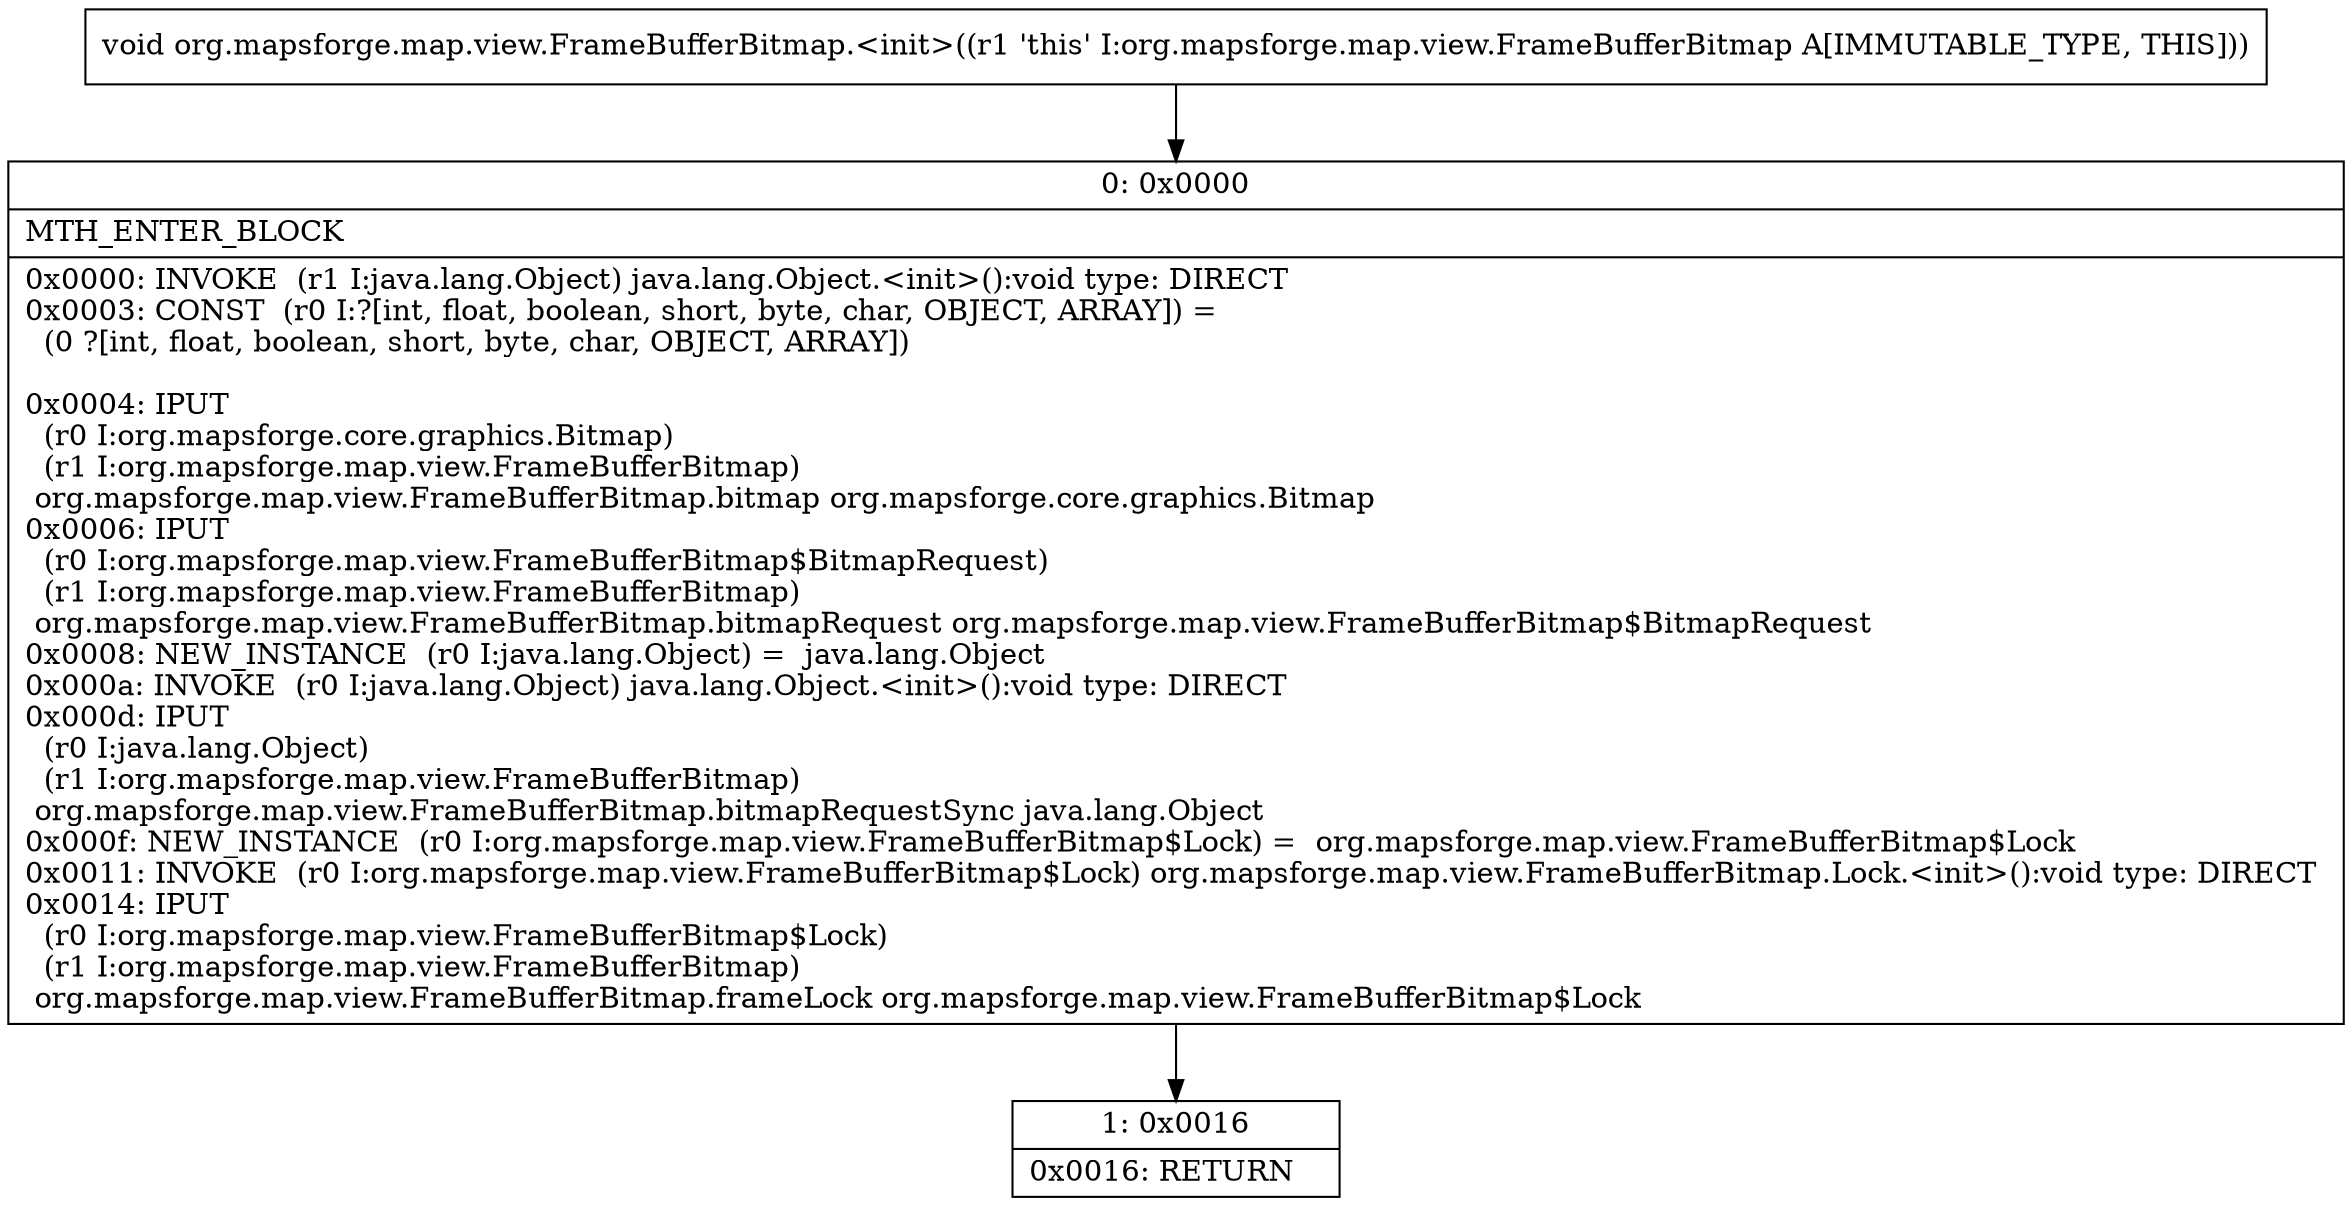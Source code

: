 digraph "CFG fororg.mapsforge.map.view.FrameBufferBitmap.\<init\>()V" {
Node_0 [shape=record,label="{0\:\ 0x0000|MTH_ENTER_BLOCK\l|0x0000: INVOKE  (r1 I:java.lang.Object) java.lang.Object.\<init\>():void type: DIRECT \l0x0003: CONST  (r0 I:?[int, float, boolean, short, byte, char, OBJECT, ARRAY]) = \l  (0 ?[int, float, boolean, short, byte, char, OBJECT, ARRAY])\l \l0x0004: IPUT  \l  (r0 I:org.mapsforge.core.graphics.Bitmap)\l  (r1 I:org.mapsforge.map.view.FrameBufferBitmap)\l org.mapsforge.map.view.FrameBufferBitmap.bitmap org.mapsforge.core.graphics.Bitmap \l0x0006: IPUT  \l  (r0 I:org.mapsforge.map.view.FrameBufferBitmap$BitmapRequest)\l  (r1 I:org.mapsforge.map.view.FrameBufferBitmap)\l org.mapsforge.map.view.FrameBufferBitmap.bitmapRequest org.mapsforge.map.view.FrameBufferBitmap$BitmapRequest \l0x0008: NEW_INSTANCE  (r0 I:java.lang.Object) =  java.lang.Object \l0x000a: INVOKE  (r0 I:java.lang.Object) java.lang.Object.\<init\>():void type: DIRECT \l0x000d: IPUT  \l  (r0 I:java.lang.Object)\l  (r1 I:org.mapsforge.map.view.FrameBufferBitmap)\l org.mapsforge.map.view.FrameBufferBitmap.bitmapRequestSync java.lang.Object \l0x000f: NEW_INSTANCE  (r0 I:org.mapsforge.map.view.FrameBufferBitmap$Lock) =  org.mapsforge.map.view.FrameBufferBitmap$Lock \l0x0011: INVOKE  (r0 I:org.mapsforge.map.view.FrameBufferBitmap$Lock) org.mapsforge.map.view.FrameBufferBitmap.Lock.\<init\>():void type: DIRECT \l0x0014: IPUT  \l  (r0 I:org.mapsforge.map.view.FrameBufferBitmap$Lock)\l  (r1 I:org.mapsforge.map.view.FrameBufferBitmap)\l org.mapsforge.map.view.FrameBufferBitmap.frameLock org.mapsforge.map.view.FrameBufferBitmap$Lock \l}"];
Node_1 [shape=record,label="{1\:\ 0x0016|0x0016: RETURN   \l}"];
MethodNode[shape=record,label="{void org.mapsforge.map.view.FrameBufferBitmap.\<init\>((r1 'this' I:org.mapsforge.map.view.FrameBufferBitmap A[IMMUTABLE_TYPE, THIS])) }"];
MethodNode -> Node_0;
Node_0 -> Node_1;
}

